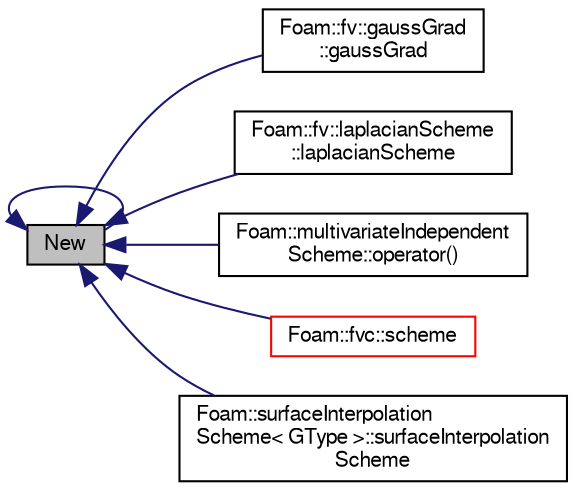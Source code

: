 digraph "New"
{
  bgcolor="transparent";
  edge [fontname="FreeSans",fontsize="10",labelfontname="FreeSans",labelfontsize="10"];
  node [fontname="FreeSans",fontsize="10",shape=record];
  rankdir="LR";
  Node12 [label="New",height=0.2,width=0.4,color="black", fillcolor="grey75", style="filled", fontcolor="black"];
  Node12 -> Node13 [dir="back",color="midnightblue",fontsize="10",style="solid",fontname="FreeSans"];
  Node13 [label="Foam::fv::gaussGrad\l::gaussGrad",height=0.2,width=0.4,color="black",URL="$a22538.html#ace6c2051286514eb33d4839e9b6b9573",tooltip="Construct from mesh and Istream. "];
  Node12 -> Node14 [dir="back",color="midnightblue",fontsize="10",style="solid",fontname="FreeSans"];
  Node14 [label="Foam::fv::laplacianScheme\l::laplacianScheme",height=0.2,width=0.4,color="black",URL="$a22582.html#ab46140e463d73a3a89a211a495602cfd",tooltip="Construct from mesh and Istream. "];
  Node12 -> Node12 [dir="back",color="midnightblue",fontsize="10",style="solid",fontname="FreeSans"];
  Node12 -> Node15 [dir="back",color="midnightblue",fontsize="10",style="solid",fontname="FreeSans"];
  Node15 [label="Foam::multivariateIndependent\lScheme::operator()",height=0.2,width=0.4,color="black",URL="$a23098.html#ac21b6cf0f63460ac835e1daaa9cea0f5"];
  Node12 -> Node16 [dir="back",color="midnightblue",fontsize="10",style="solid",fontname="FreeSans"];
  Node16 [label="Foam::fvc::scheme",height=0.2,width=0.4,color="red",URL="$a21134.html#a721cf452d2459f7973ea19791fa29ead"];
  Node12 -> Node19 [dir="back",color="midnightblue",fontsize="10",style="solid",fontname="FreeSans"];
  Node19 [label="Foam::surfaceInterpolation\lScheme\< GType \>::surfaceInterpolation\lScheme",height=0.2,width=0.4,color="black",URL="$a23278.html#a22a64b34077a1cdcbc2e7da617c73d12",tooltip="Construct from mesh. "];
}
